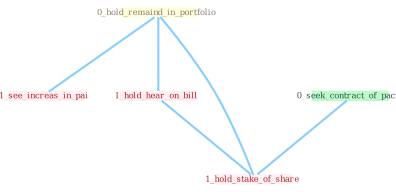 Graph G{ 
    node
    [shape=polygon,style=filled,width=.5,height=.06,color="#BDFCC9",fixedsize=true,fontsize=4,
    fontcolor="#2f4f4f"];
    {node
    [color="#ffffe0", fontcolor="#8b7d6b"] "0_hold_remaind_in_portfolio "}
{node [color="#fff0f5", fontcolor="#b22222"] "1_see_increas_in_pai " "1_hold_hear_on_bill " "1_hold_stake_of_share "}
edge [color="#B0E2FF"];

	"0_hold_remaind_in_portfolio " -- "1_see_increas_in_pai " [w="1", color="#87cefa" ];
	"0_hold_remaind_in_portfolio " -- "1_hold_hear_on_bill " [w="1", color="#87cefa" ];
	"0_hold_remaind_in_portfolio " -- "1_hold_stake_of_share " [w="1", color="#87cefa" ];
	"0_seek_contract_of_pact " -- "1_hold_stake_of_share " [w="1", color="#87cefa" ];
	"1_hold_hear_on_bill " -- "1_hold_stake_of_share " [w="1", color="#87cefa" ];
}